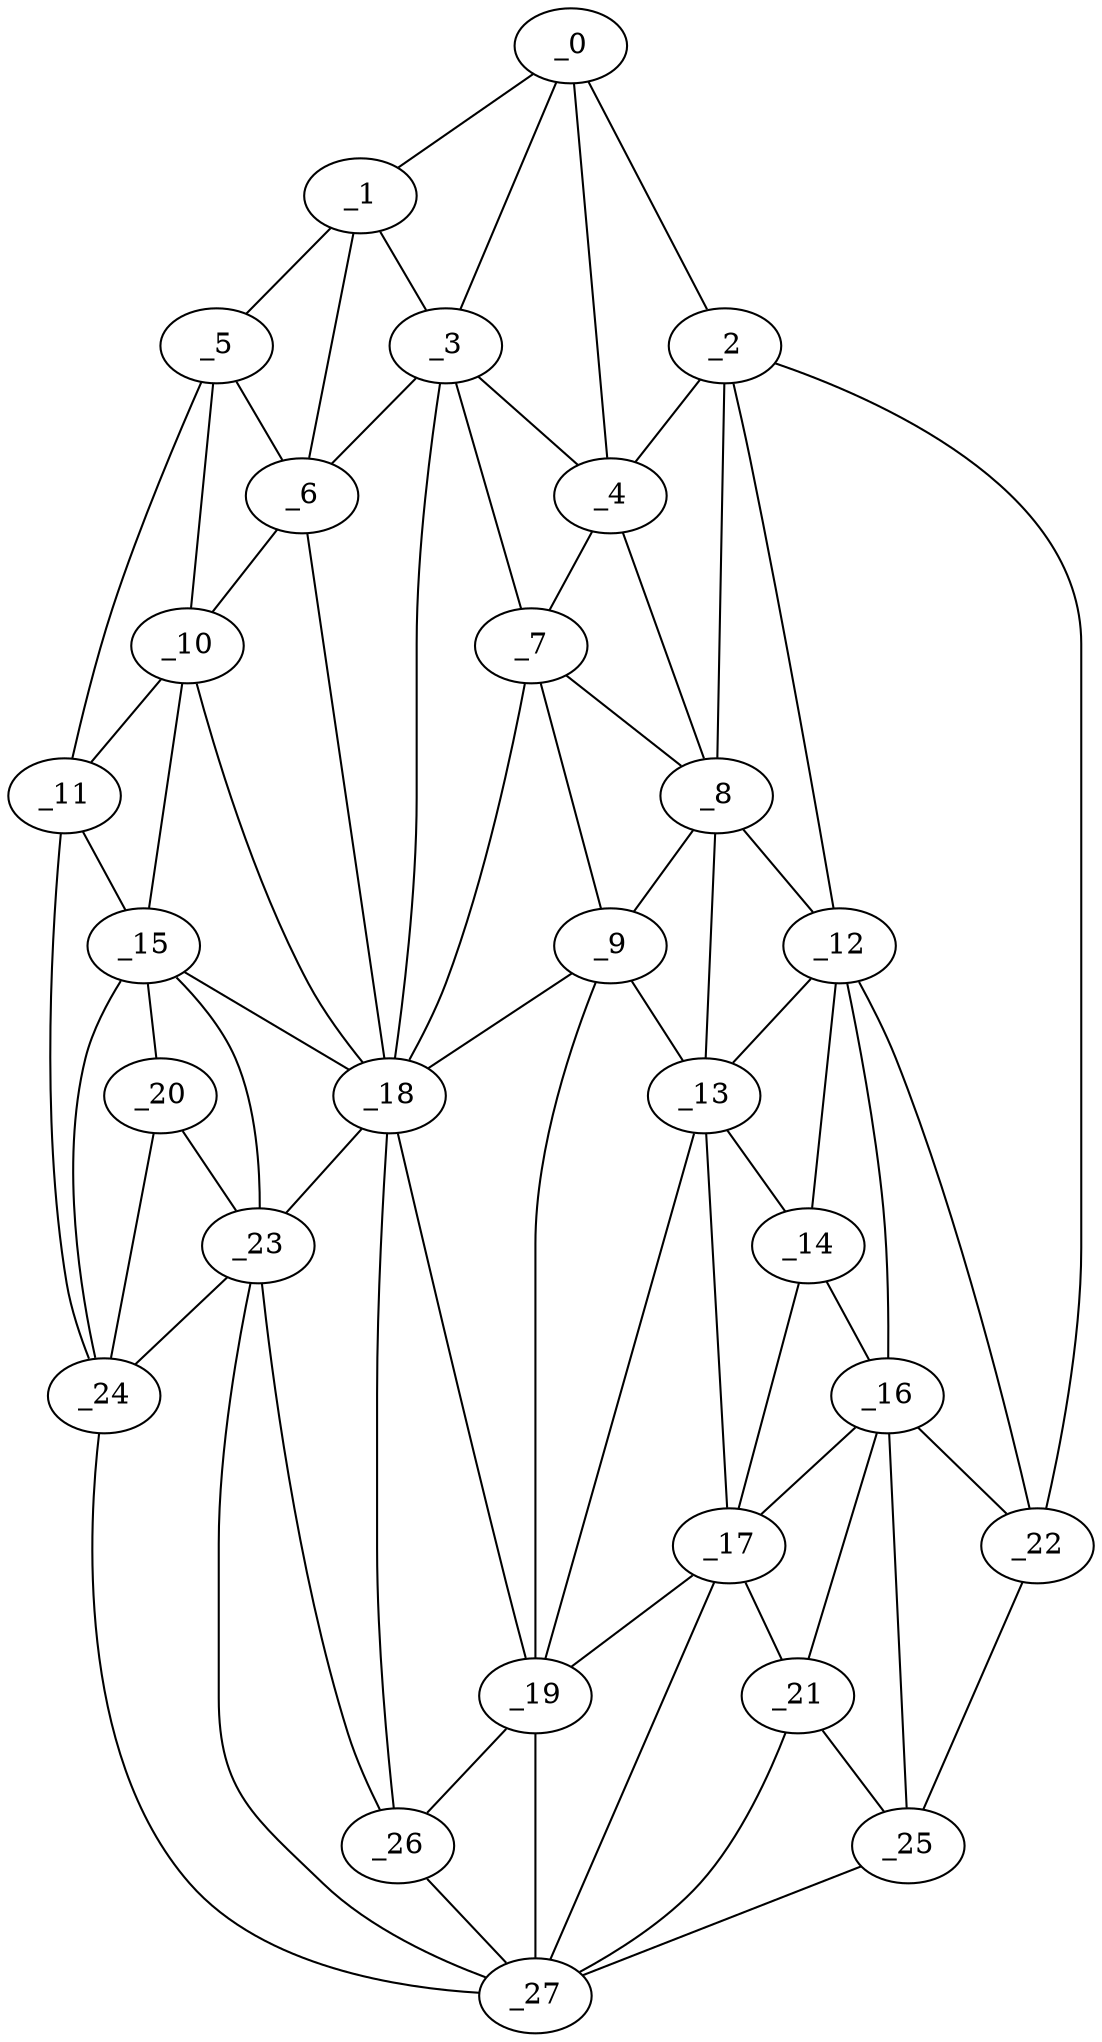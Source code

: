 graph "obj45__315.gxl" {
	_0	 [x=15,
		y=15];
	_1	 [x=53,
		y=93];
	_0 -- _1	 [valence=1];
	_2	 [x=56,
		y=8];
	_0 -- _2	 [valence=1];
	_3	 [x=56,
		y=85];
	_0 -- _3	 [valence=2];
	_4	 [x=58,
		y=59];
	_0 -- _4	 [valence=2];
	_1 -- _3	 [valence=2];
	_5	 [x=58,
		y=100];
	_1 -- _5	 [valence=1];
	_6	 [x=60,
		y=95];
	_1 -- _6	 [valence=2];
	_2 -- _4	 [valence=2];
	_8	 [x=69,
		y=48];
	_2 -- _8	 [valence=1];
	_12	 [x=81,
		y=42];
	_2 -- _12	 [valence=2];
	_22	 [x=99,
		y=15];
	_2 -- _22	 [valence=1];
	_3 -- _4	 [valence=2];
	_3 -- _6	 [valence=2];
	_7	 [x=64,
		y=59];
	_3 -- _7	 [valence=2];
	_18	 [x=95,
		y=73];
	_3 -- _18	 [valence=2];
	_4 -- _7	 [valence=2];
	_4 -- _8	 [valence=1];
	_5 -- _6	 [valence=1];
	_10	 [x=72,
		y=106];
	_5 -- _10	 [valence=2];
	_11	 [x=76,
		y=112];
	_5 -- _11	 [valence=1];
	_6 -- _10	 [valence=2];
	_6 -- _18	 [valence=2];
	_7 -- _8	 [valence=2];
	_9	 [x=70,
		y=54];
	_7 -- _9	 [valence=1];
	_7 -- _18	 [valence=2];
	_8 -- _9	 [valence=1];
	_8 -- _12	 [valence=1];
	_13	 [x=83,
		y=51];
	_8 -- _13	 [valence=2];
	_9 -- _13	 [valence=2];
	_9 -- _18	 [valence=2];
	_19	 [x=96,
		y=66];
	_9 -- _19	 [valence=1];
	_10 -- _11	 [valence=1];
	_15	 [x=87,
		y=106];
	_10 -- _15	 [valence=2];
	_10 -- _18	 [valence=2];
	_11 -- _15	 [valence=2];
	_24	 [x=100,
		y=112];
	_11 -- _24	 [valence=1];
	_12 -- _13	 [valence=2];
	_14	 [x=87,
		y=49];
	_12 -- _14	 [valence=2];
	_16	 [x=91,
		y=39];
	_12 -- _16	 [valence=2];
	_12 -- _22	 [valence=1];
	_13 -- _14	 [valence=1];
	_17	 [x=95,
		y=53];
	_13 -- _17	 [valence=1];
	_13 -- _19	 [valence=2];
	_14 -- _16	 [valence=1];
	_14 -- _17	 [valence=2];
	_15 -- _18	 [valence=2];
	_20	 [x=97,
		y=103];
	_15 -- _20	 [valence=1];
	_23	 [x=100,
		y=91];
	_15 -- _23	 [valence=2];
	_15 -- _24	 [valence=1];
	_16 -- _17	 [valence=2];
	_21	 [x=98,
		y=40];
	_16 -- _21	 [valence=2];
	_16 -- _22	 [valence=1];
	_25	 [x=103,
		y=22];
	_16 -- _25	 [valence=2];
	_17 -- _19	 [valence=2];
	_17 -- _21	 [valence=1];
	_27	 [x=113,
		y=55];
	_17 -- _27	 [valence=2];
	_18 -- _19	 [valence=2];
	_18 -- _23	 [valence=1];
	_26	 [x=103,
		y=71];
	_18 -- _26	 [valence=2];
	_19 -- _26	 [valence=2];
	_19 -- _27	 [valence=1];
	_20 -- _23	 [valence=2];
	_20 -- _24	 [valence=2];
	_21 -- _25	 [valence=1];
	_21 -- _27	 [valence=2];
	_22 -- _25	 [valence=1];
	_23 -- _24	 [valence=1];
	_23 -- _26	 [valence=2];
	_23 -- _27	 [valence=2];
	_24 -- _27	 [valence=1];
	_25 -- _27	 [valence=1];
	_26 -- _27	 [valence=2];
}
